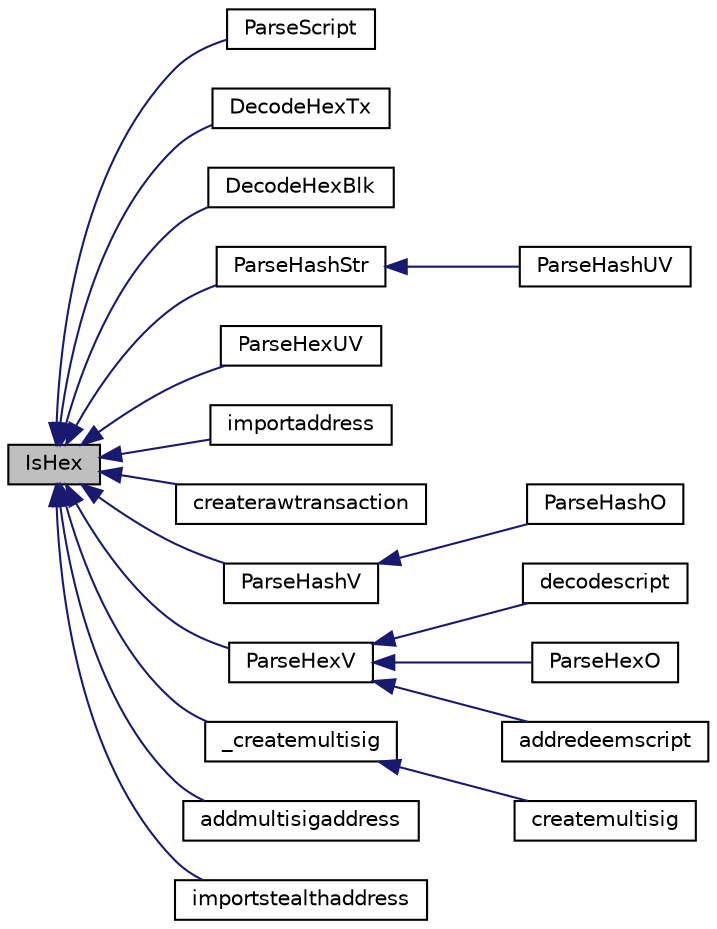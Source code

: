 digraph "IsHex"
{
  edge [fontname="Helvetica",fontsize="10",labelfontname="Helvetica",labelfontsize="10"];
  node [fontname="Helvetica",fontsize="10",shape=record];
  rankdir="LR";
  Node843 [label="IsHex",height=0.2,width=0.4,color="black", fillcolor="grey75", style="filled", fontcolor="black"];
  Node843 -> Node844 [dir="back",color="midnightblue",fontsize="10",style="solid",fontname="Helvetica"];
  Node844 [label="ParseScript",height=0.2,width=0.4,color="black", fillcolor="white", style="filled",URL="$da/d4a/core__read_8cpp.html#a29989c95b21abde8baf8b48a73f9b9a8"];
  Node843 -> Node845 [dir="back",color="midnightblue",fontsize="10",style="solid",fontname="Helvetica"];
  Node845 [label="DecodeHexTx",height=0.2,width=0.4,color="black", fillcolor="white", style="filled",URL="$da/d4a/core__read_8cpp.html#af1ca10b8caeb4abb031f180678203638"];
  Node843 -> Node846 [dir="back",color="midnightblue",fontsize="10",style="solid",fontname="Helvetica"];
  Node846 [label="DecodeHexBlk",height=0.2,width=0.4,color="black", fillcolor="white", style="filled",URL="$da/d4a/core__read_8cpp.html#aeff1a378f11fad2ea391c2163806d4a4"];
  Node843 -> Node847 [dir="back",color="midnightblue",fontsize="10",style="solid",fontname="Helvetica"];
  Node847 [label="ParseHashStr",height=0.2,width=0.4,color="black", fillcolor="white", style="filled",URL="$da/d4a/core__read_8cpp.html#a88b7c3595e9fa53eace6500430611810"];
  Node847 -> Node848 [dir="back",color="midnightblue",fontsize="10",style="solid",fontname="Helvetica"];
  Node848 [label="ParseHashUV",height=0.2,width=0.4,color="black", fillcolor="white", style="filled",URL="$da/d4a/core__read_8cpp.html#abf8a6b32191a680bd70f3ef742ba14e4"];
  Node843 -> Node849 [dir="back",color="midnightblue",fontsize="10",style="solid",fontname="Helvetica"];
  Node849 [label="ParseHexUV",height=0.2,width=0.4,color="black", fillcolor="white", style="filled",URL="$da/d4a/core__read_8cpp.html#ae14a17c0d848ef8129c4169647eed92a"];
  Node843 -> Node850 [dir="back",color="midnightblue",fontsize="10",style="solid",fontname="Helvetica"];
  Node850 [label="importaddress",height=0.2,width=0.4,color="black", fillcolor="white", style="filled",URL="$dc/dbf/rpcdump_8cpp.html#a457bc572859c8265c72a0afd1a6db56c"];
  Node843 -> Node851 [dir="back",color="midnightblue",fontsize="10",style="solid",fontname="Helvetica"];
  Node851 [label="createrawtransaction",height=0.2,width=0.4,color="black", fillcolor="white", style="filled",URL="$dc/da8/rpcrawtransaction_8cpp.html#a7924d2aa3d68d890b82773445e0d949e"];
  Node843 -> Node852 [dir="back",color="midnightblue",fontsize="10",style="solid",fontname="Helvetica"];
  Node852 [label="ParseHashV",height=0.2,width=0.4,color="black", fillcolor="white", style="filled",URL="$d6/d76/rpcserver_8cpp.html#ae00da5fd5abdf11d125f98190e599194"];
  Node852 -> Node853 [dir="back",color="midnightblue",fontsize="10",style="solid",fontname="Helvetica"];
  Node853 [label="ParseHashO",height=0.2,width=0.4,color="black", fillcolor="white", style="filled",URL="$d6/d76/rpcserver_8cpp.html#abe180100a0316998cd54a31cad5fabc7"];
  Node843 -> Node854 [dir="back",color="midnightblue",fontsize="10",style="solid",fontname="Helvetica"];
  Node854 [label="ParseHexV",height=0.2,width=0.4,color="black", fillcolor="white", style="filled",URL="$d6/d76/rpcserver_8cpp.html#a6912ee7b40ffee24ad6d599b3667d4c8"];
  Node854 -> Node855 [dir="back",color="midnightblue",fontsize="10",style="solid",fontname="Helvetica"];
  Node855 [label="decodescript",height=0.2,width=0.4,color="black", fillcolor="white", style="filled",URL="$dc/da8/rpcrawtransaction_8cpp.html#a342172992e2fa92490e8d83c2e95e87e"];
  Node854 -> Node856 [dir="back",color="midnightblue",fontsize="10",style="solid",fontname="Helvetica"];
  Node856 [label="ParseHexO",height=0.2,width=0.4,color="black", fillcolor="white", style="filled",URL="$d6/d76/rpcserver_8cpp.html#a9fa3f8bbbf847269e55b196e13543e16"];
  Node854 -> Node857 [dir="back",color="midnightblue",fontsize="10",style="solid",fontname="Helvetica"];
  Node857 [label="addredeemscript",height=0.2,width=0.4,color="black", fillcolor="white", style="filled",URL="$df/d1d/rpcwallet_8cpp.html#a6bdf3775b3749a2b216576b62af4f801"];
  Node843 -> Node858 [dir="back",color="midnightblue",fontsize="10",style="solid",fontname="Helvetica"];
  Node858 [label="_createmultisig",height=0.2,width=0.4,color="black", fillcolor="white", style="filled",URL="$df/d1d/rpcwallet_8cpp.html#aca53a9372c92e81fc665cbdeb8fcdbc5"];
  Node858 -> Node859 [dir="back",color="midnightblue",fontsize="10",style="solid",fontname="Helvetica"];
  Node859 [label="createmultisig",height=0.2,width=0.4,color="black", fillcolor="white", style="filled",URL="$df/d1d/rpcwallet_8cpp.html#a10f145bcadd06025abb3b065e2fa7a84"];
  Node843 -> Node860 [dir="back",color="midnightblue",fontsize="10",style="solid",fontname="Helvetica"];
  Node860 [label="addmultisigaddress",height=0.2,width=0.4,color="black", fillcolor="white", style="filled",URL="$df/d1d/rpcwallet_8cpp.html#a01e8a83cbd4209f10c71719383d7ca2d"];
  Node843 -> Node861 [dir="back",color="midnightblue",fontsize="10",style="solid",fontname="Helvetica"];
  Node861 [label="importstealthaddress",height=0.2,width=0.4,color="black", fillcolor="white", style="filled",URL="$df/d1d/rpcwallet_8cpp.html#a4bde25c1b4a97ec6068d2808594c9820"];
}
